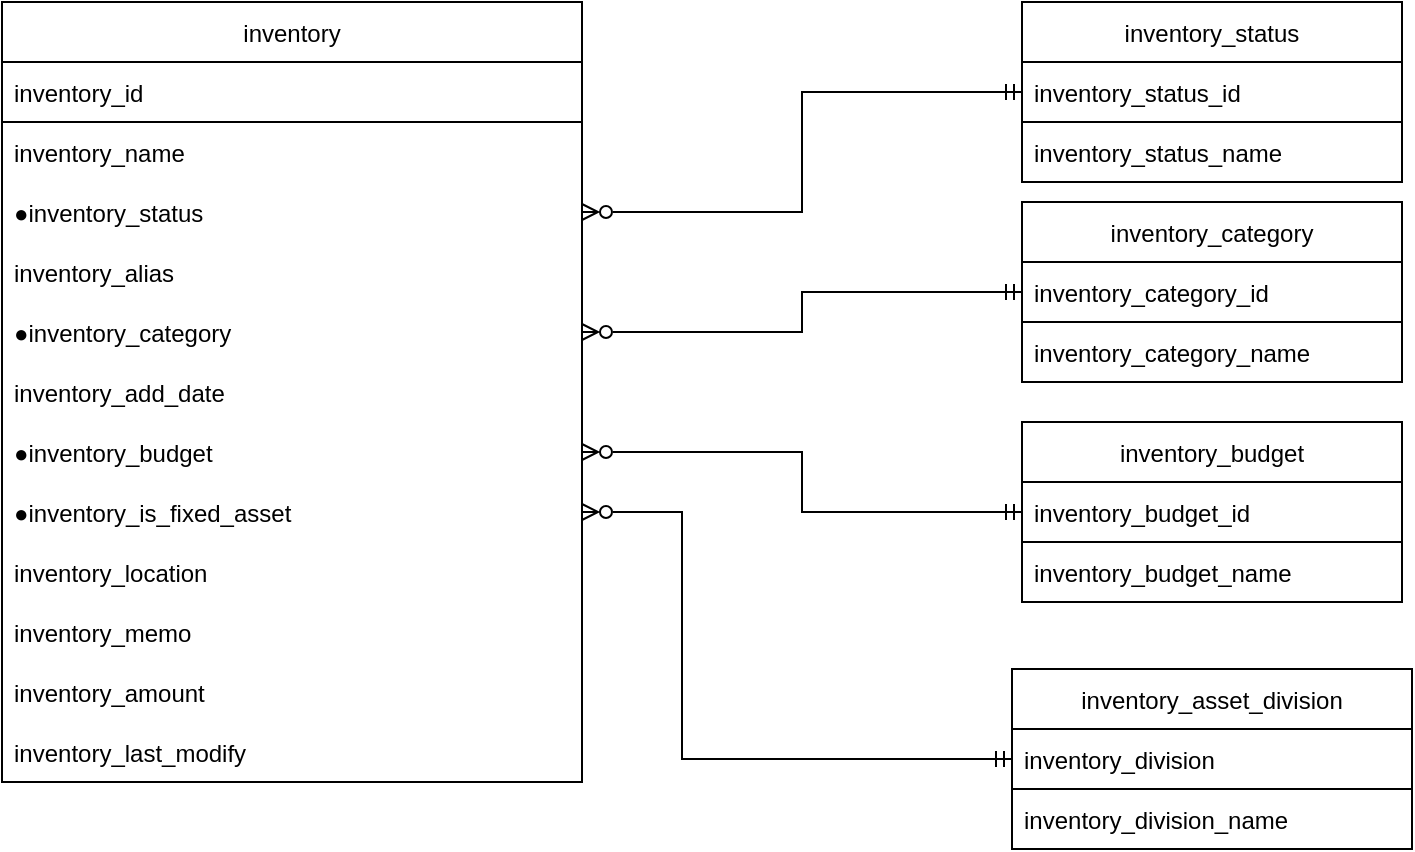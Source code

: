 <mxfile version="20.3.0" type="device"><diagram id="RLCAHcJHGZIvwu4XNRLW" name="Page-1"><mxGraphModel dx="1186" dy="769" grid="1" gridSize="10" guides="1" tooltips="1" connect="1" arrows="1" fold="1" page="1" pageScale="1" pageWidth="1169" pageHeight="827" math="0" shadow="0"><root><mxCell id="0"/><mxCell id="1" parent="0"/><mxCell id="TciEztqrViVMVpE7oEm3-2" value="inventory" style="swimlane;fontStyle=0;childLayout=stackLayout;horizontal=1;startSize=30;horizontalStack=0;resizeParent=1;resizeParentMax=0;resizeLast=0;collapsible=1;marginBottom=0;" vertex="1" parent="1"><mxGeometry x="40" y="80" width="290" height="390" as="geometry"><mxRectangle x="200" y="100" width="90" height="30" as="alternateBounds"/></mxGeometry></mxCell><mxCell id="TciEztqrViVMVpE7oEm3-3" value="inventory_id" style="text;strokeColor=#000000;fillColor=none;align=left;verticalAlign=middle;spacingLeft=4;spacingRight=4;overflow=hidden;points=[[0,0.5],[1,0.5]];portConstraint=eastwest;rotatable=0;shadow=0;" vertex="1" parent="TciEztqrViVMVpE7oEm3-2"><mxGeometry y="30" width="290" height="30" as="geometry"/></mxCell><mxCell id="TciEztqrViVMVpE7oEm3-4" value="inventory_name" style="text;strokeColor=none;fillColor=none;align=left;verticalAlign=middle;spacingLeft=4;spacingRight=4;overflow=hidden;points=[[0,0.5],[1,0.5]];portConstraint=eastwest;rotatable=0;" vertex="1" parent="TciEztqrViVMVpE7oEm3-2"><mxGeometry y="60" width="290" height="30" as="geometry"/></mxCell><mxCell id="TciEztqrViVMVpE7oEm3-8" value="●inventory_status" style="text;strokeColor=none;fillColor=none;align=left;verticalAlign=middle;spacingLeft=4;spacingRight=4;overflow=hidden;points=[[0,0.5],[1,0.5]];portConstraint=eastwest;rotatable=0;" vertex="1" parent="TciEztqrViVMVpE7oEm3-2"><mxGeometry y="90" width="290" height="30" as="geometry"/></mxCell><mxCell id="TciEztqrViVMVpE7oEm3-5" value="inventory_alias" style="text;strokeColor=none;fillColor=none;align=left;verticalAlign=middle;spacingLeft=4;spacingRight=4;overflow=hidden;points=[[0,0.5],[1,0.5]];portConstraint=eastwest;rotatable=0;" vertex="1" parent="TciEztqrViVMVpE7oEm3-2"><mxGeometry y="120" width="290" height="30" as="geometry"/></mxCell><mxCell id="TciEztqrViVMVpE7oEm3-16" value="●inventory_category" style="text;strokeColor=none;fillColor=none;align=left;verticalAlign=middle;spacingLeft=4;spacingRight=4;overflow=hidden;points=[[0,0.5],[1,0.5]];portConstraint=eastwest;rotatable=0;" vertex="1" parent="TciEztqrViVMVpE7oEm3-2"><mxGeometry y="150" width="290" height="30" as="geometry"/></mxCell><mxCell id="TciEztqrViVMVpE7oEm3-15" value="inventory_add_date" style="text;strokeColor=none;fillColor=none;align=left;verticalAlign=middle;spacingLeft=4;spacingRight=4;overflow=hidden;points=[[0,0.5],[1,0.5]];portConstraint=eastwest;rotatable=0;" vertex="1" parent="TciEztqrViVMVpE7oEm3-2"><mxGeometry y="180" width="290" height="30" as="geometry"/></mxCell><mxCell id="TciEztqrViVMVpE7oEm3-14" value="●inventory_budget" style="text;strokeColor=none;fillColor=none;align=left;verticalAlign=middle;spacingLeft=4;spacingRight=4;overflow=hidden;points=[[0,0.5],[1,0.5]];portConstraint=eastwest;rotatable=0;" vertex="1" parent="TciEztqrViVMVpE7oEm3-2"><mxGeometry y="210" width="290" height="30" as="geometry"/></mxCell><mxCell id="TciEztqrViVMVpE7oEm3-13" value="●inventory_is_fixed_asset" style="text;strokeColor=none;fillColor=none;align=left;verticalAlign=middle;spacingLeft=4;spacingRight=4;overflow=hidden;points=[[0,0.5],[1,0.5]];portConstraint=eastwest;rotatable=0;" vertex="1" parent="TciEztqrViVMVpE7oEm3-2"><mxGeometry y="240" width="290" height="30" as="geometry"/></mxCell><mxCell id="TciEztqrViVMVpE7oEm3-12" value="inventory_location" style="text;strokeColor=none;fillColor=none;align=left;verticalAlign=middle;spacingLeft=4;spacingRight=4;overflow=hidden;points=[[0,0.5],[1,0.5]];portConstraint=eastwest;rotatable=0;" vertex="1" parent="TciEztqrViVMVpE7oEm3-2"><mxGeometry y="270" width="290" height="30" as="geometry"/></mxCell><mxCell id="TciEztqrViVMVpE7oEm3-11" value="inventory_memo" style="text;strokeColor=none;fillColor=none;align=left;verticalAlign=middle;spacingLeft=4;spacingRight=4;overflow=hidden;points=[[0,0.5],[1,0.5]];portConstraint=eastwest;rotatable=0;" vertex="1" parent="TciEztqrViVMVpE7oEm3-2"><mxGeometry y="300" width="290" height="30" as="geometry"/></mxCell><mxCell id="TciEztqrViVMVpE7oEm3-10" value="inventory_amount" style="text;strokeColor=none;fillColor=none;align=left;verticalAlign=middle;spacingLeft=4;spacingRight=4;overflow=hidden;points=[[0,0.5],[1,0.5]];portConstraint=eastwest;rotatable=0;" vertex="1" parent="TciEztqrViVMVpE7oEm3-2"><mxGeometry y="330" width="290" height="30" as="geometry"/></mxCell><mxCell id="TciEztqrViVMVpE7oEm3-9" value="inventory_last_modify" style="text;strokeColor=none;fillColor=none;align=left;verticalAlign=middle;spacingLeft=4;spacingRight=4;overflow=hidden;points=[[0,0.5],[1,0.5]];portConstraint=eastwest;rotatable=0;" vertex="1" parent="TciEztqrViVMVpE7oEm3-2"><mxGeometry y="360" width="290" height="30" as="geometry"/></mxCell><mxCell id="TciEztqrViVMVpE7oEm3-17" value="inventory_status" style="swimlane;fontStyle=0;childLayout=stackLayout;horizontal=1;startSize=30;horizontalStack=0;resizeParent=1;resizeParentMax=0;resizeLast=0;collapsible=1;marginBottom=0;" vertex="1" parent="1"><mxGeometry x="550" y="80" width="190" height="90" as="geometry"/></mxCell><mxCell id="TciEztqrViVMVpE7oEm3-18" value="inventory_status_id" style="text;strokeColor=#000000;fillColor=none;align=left;verticalAlign=middle;spacingLeft=4;spacingRight=4;overflow=hidden;points=[[0,0.5],[1,0.5]];portConstraint=eastwest;rotatable=0;" vertex="1" parent="TciEztqrViVMVpE7oEm3-17"><mxGeometry y="30" width="190" height="30" as="geometry"/></mxCell><mxCell id="TciEztqrViVMVpE7oEm3-19" value="inventory_status_name" style="text;strokeColor=none;fillColor=none;align=left;verticalAlign=middle;spacingLeft=4;spacingRight=4;overflow=hidden;points=[[0,0.5],[1,0.5]];portConstraint=eastwest;rotatable=0;" vertex="1" parent="TciEztqrViVMVpE7oEm3-17"><mxGeometry y="60" width="190" height="30" as="geometry"/></mxCell><mxCell id="TciEztqrViVMVpE7oEm3-21" value="inventory_category" style="swimlane;fontStyle=0;childLayout=stackLayout;horizontal=1;startSize=30;horizontalStack=0;resizeParent=1;resizeParentMax=0;resizeLast=0;collapsible=1;marginBottom=0;" vertex="1" parent="1"><mxGeometry x="550" y="180" width="190" height="90" as="geometry"/></mxCell><mxCell id="TciEztqrViVMVpE7oEm3-22" value="inventory_category_id" style="text;strokeColor=#000000;fillColor=none;align=left;verticalAlign=middle;spacingLeft=4;spacingRight=4;overflow=hidden;points=[[0,0.5],[1,0.5]];portConstraint=eastwest;rotatable=0;" vertex="1" parent="TciEztqrViVMVpE7oEm3-21"><mxGeometry y="30" width="190" height="30" as="geometry"/></mxCell><mxCell id="TciEztqrViVMVpE7oEm3-23" value="inventory_category_name" style="text;strokeColor=none;fillColor=none;align=left;verticalAlign=middle;spacingLeft=4;spacingRight=4;overflow=hidden;points=[[0,0.5],[1,0.5]];portConstraint=eastwest;rotatable=0;" vertex="1" parent="TciEztqrViVMVpE7oEm3-21"><mxGeometry y="60" width="190" height="30" as="geometry"/></mxCell><mxCell id="TciEztqrViVMVpE7oEm3-24" value="inventory_budget" style="swimlane;fontStyle=0;childLayout=stackLayout;horizontal=1;startSize=30;horizontalStack=0;resizeParent=1;resizeParentMax=0;resizeLast=0;collapsible=1;marginBottom=0;" vertex="1" parent="1"><mxGeometry x="550" y="290" width="190" height="90" as="geometry"/></mxCell><mxCell id="TciEztqrViVMVpE7oEm3-25" value="inventory_budget_id" style="text;strokeColor=#000000;fillColor=none;align=left;verticalAlign=middle;spacingLeft=4;spacingRight=4;overflow=hidden;points=[[0,0.5],[1,0.5]];portConstraint=eastwest;rotatable=0;" vertex="1" parent="TciEztqrViVMVpE7oEm3-24"><mxGeometry y="30" width="190" height="30" as="geometry"/></mxCell><mxCell id="TciEztqrViVMVpE7oEm3-26" value="inventory_budget_name" style="text;strokeColor=none;fillColor=none;align=left;verticalAlign=middle;spacingLeft=4;spacingRight=4;overflow=hidden;points=[[0,0.5],[1,0.5]];portConstraint=eastwest;rotatable=0;" vertex="1" parent="TciEztqrViVMVpE7oEm3-24"><mxGeometry y="60" width="190" height="30" as="geometry"/></mxCell><mxCell id="TciEztqrViVMVpE7oEm3-27" value="inventory_asset_division" style="swimlane;fontStyle=0;childLayout=stackLayout;horizontal=1;startSize=30;horizontalStack=0;resizeParent=1;resizeParentMax=0;resizeLast=0;collapsible=1;marginBottom=0;" vertex="1" parent="1"><mxGeometry x="545" y="413.5" width="200" height="90" as="geometry"/></mxCell><mxCell id="TciEztqrViVMVpE7oEm3-28" value="inventory_division" style="text;strokeColor=#000000;fillColor=none;align=left;verticalAlign=middle;spacingLeft=4;spacingRight=4;overflow=hidden;points=[[0,0.5],[1,0.5]];portConstraint=eastwest;rotatable=0;shadow=0;" vertex="1" parent="TciEztqrViVMVpE7oEm3-27"><mxGeometry y="30" width="200" height="30" as="geometry"/></mxCell><mxCell id="TciEztqrViVMVpE7oEm3-29" value="inventory_division_name" style="text;strokeColor=none;fillColor=none;align=left;verticalAlign=middle;spacingLeft=4;spacingRight=4;overflow=hidden;points=[[0,0.5],[1,0.5]];portConstraint=eastwest;rotatable=0;" vertex="1" parent="TciEztqrViVMVpE7oEm3-27"><mxGeometry y="60" width="200" height="30" as="geometry"/></mxCell><mxCell id="TciEztqrViVMVpE7oEm3-30" style="edgeStyle=orthogonalEdgeStyle;rounded=0;orthogonalLoop=1;jettySize=auto;html=1;exitX=1;exitY=0.5;exitDx=0;exitDy=0;entryX=0;entryY=0.5;entryDx=0;entryDy=0;endArrow=ERmandOne;endFill=0;startArrow=ERzeroToMany;startFill=0;" edge="1" parent="1" source="TciEztqrViVMVpE7oEm3-13" target="TciEztqrViVMVpE7oEm3-28"><mxGeometry relative="1" as="geometry"><Array as="points"><mxPoint x="380" y="335"/><mxPoint x="380" y="459"/></Array></mxGeometry></mxCell><mxCell id="TciEztqrViVMVpE7oEm3-33" style="edgeStyle=orthogonalEdgeStyle;rounded=0;orthogonalLoop=1;jettySize=auto;html=1;exitX=1;exitY=0.5;exitDx=0;exitDy=0;entryX=0;entryY=0.5;entryDx=0;entryDy=0;startArrow=ERzeroToMany;startFill=0;endArrow=ERmandOne;endFill=0;" edge="1" parent="1" source="TciEztqrViVMVpE7oEm3-14" target="TciEztqrViVMVpE7oEm3-25"><mxGeometry relative="1" as="geometry"/></mxCell><mxCell id="TciEztqrViVMVpE7oEm3-34" style="edgeStyle=orthogonalEdgeStyle;rounded=0;orthogonalLoop=1;jettySize=auto;html=1;exitX=1;exitY=0.5;exitDx=0;exitDy=0;startArrow=ERzeroToMany;startFill=0;endArrow=ERmandOne;endFill=0;" edge="1" parent="1" source="TciEztqrViVMVpE7oEm3-16" target="TciEztqrViVMVpE7oEm3-22"><mxGeometry relative="1" as="geometry"/></mxCell><mxCell id="TciEztqrViVMVpE7oEm3-35" style="edgeStyle=orthogonalEdgeStyle;rounded=0;orthogonalLoop=1;jettySize=auto;html=1;exitX=1;exitY=0.5;exitDx=0;exitDy=0;entryX=0;entryY=0.5;entryDx=0;entryDy=0;startArrow=ERzeroToMany;startFill=0;endArrow=ERmandOne;endFill=0;" edge="1" parent="1" source="TciEztqrViVMVpE7oEm3-8" target="TciEztqrViVMVpE7oEm3-18"><mxGeometry relative="1" as="geometry"/></mxCell></root></mxGraphModel></diagram></mxfile>